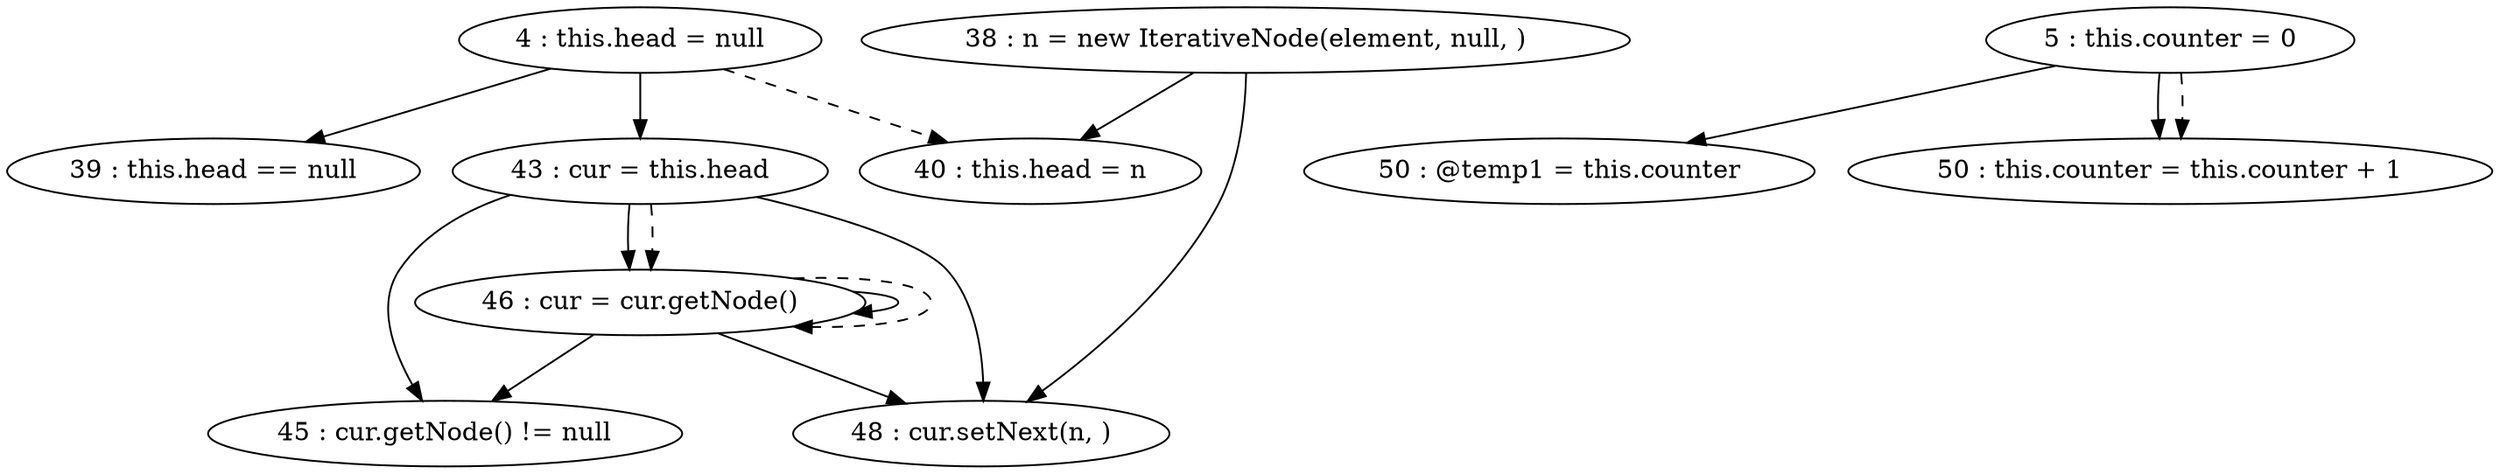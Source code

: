 digraph G {
"4 : this.head = null"
"4 : this.head = null" -> "39 : this.head == null"
"4 : this.head = null" -> "43 : cur = this.head"
"4 : this.head = null" -> "40 : this.head = n" [style=dashed]
"5 : this.counter = 0"
"5 : this.counter = 0" -> "50 : @temp1 = this.counter"
"5 : this.counter = 0" -> "50 : this.counter = this.counter + 1"
"5 : this.counter = 0" -> "50 : this.counter = this.counter + 1" [style=dashed]
"38 : n = new IterativeNode(element, null, )"
"38 : n = new IterativeNode(element, null, )" -> "40 : this.head = n"
"38 : n = new IterativeNode(element, null, )" -> "48 : cur.setNext(n, )"
"39 : this.head == null"
"40 : this.head = n"
"43 : cur = this.head"
"43 : cur = this.head" -> "45 : cur.getNode() != null"
"43 : cur = this.head" -> "46 : cur = cur.getNode()"
"43 : cur = this.head" -> "48 : cur.setNext(n, )"
"43 : cur = this.head" -> "46 : cur = cur.getNode()" [style=dashed]
"45 : cur.getNode() != null"
"46 : cur = cur.getNode()"
"46 : cur = cur.getNode()" -> "46 : cur = cur.getNode()"
"46 : cur = cur.getNode()" -> "45 : cur.getNode() != null"
"46 : cur = cur.getNode()" -> "48 : cur.setNext(n, )"
"46 : cur = cur.getNode()" -> "46 : cur = cur.getNode()" [style=dashed]
"45 : cur.getNode() != null"
"48 : cur.setNext(n, )"
"50 : @temp1 = this.counter"
"50 : this.counter = this.counter + 1"
}